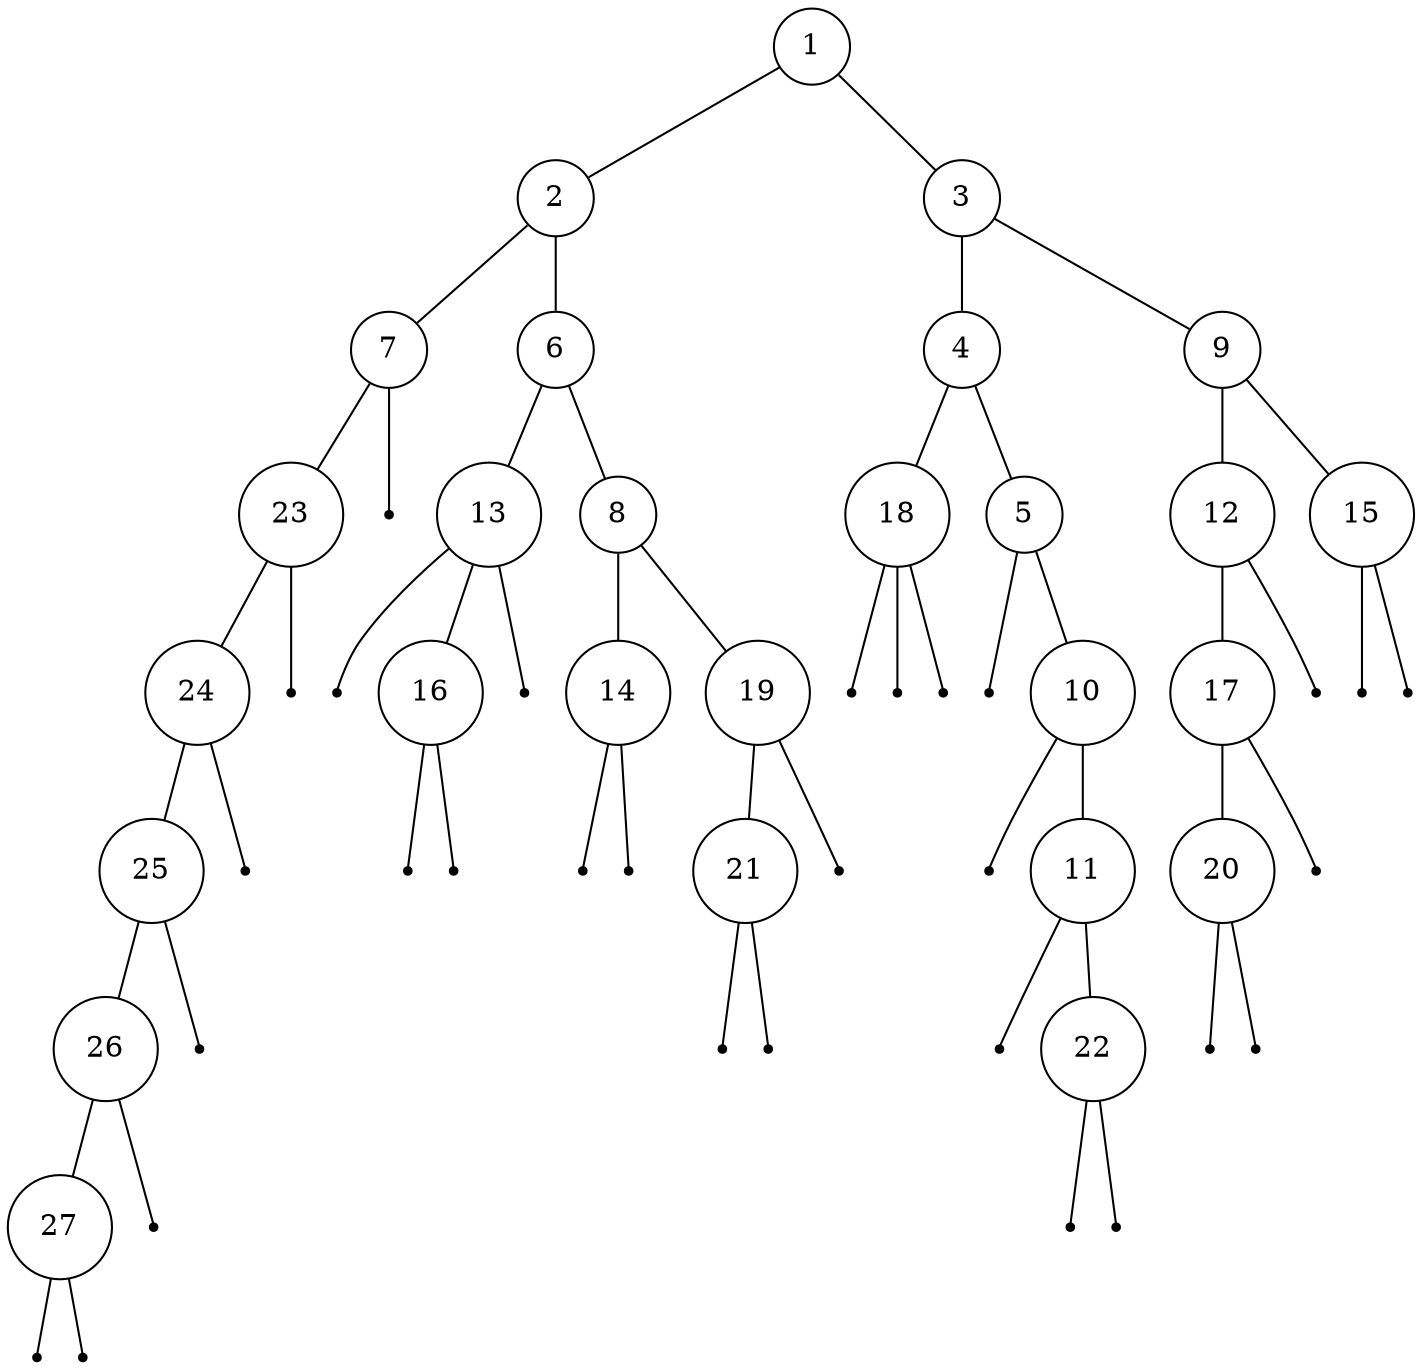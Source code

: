 digraph {
  edge [arrowhead = none, arrowtail=none];
treeimplementationSchroderTreeImpl24d46ca6 [label="1", shape=circle, width=0.1];
treeimplementationSchroderTreeImpl24d46ca6 -> treeimplementationSchroderTreeImpl4517d9a3;
treeimplementationSchroderTreeImpl24d46ca6 -> treeimplementationSchroderTreeImpl372f7a8d;
treeimplementationSchroderTreeImpl4517d9a3 [label="2", shape=circle, width=0.1];
treeimplementationSchroderTreeImpl4517d9a3 -> treeimplementationSchroderTreeImpl2f92e0f4;
treeimplementationSchroderTreeImpl4517d9a3 -> treeimplementationSchroderTreeImpl28a418fc;
treeimplementationSchroderTreeImpl2f92e0f4 [label="7", shape=circle, width=0.1];
treeimplementationSchroderTreeImpl2f92e0f4 -> treeimplementationSchroderTreeImpl5305068a;
treeimplementationSchroderTreeImpl2f92e0f4 -> treeimplementationSchroderTreeImpl1f32e575;
treeimplementationSchroderTreeImpl5305068a [label="23", shape=circle, width=0.1];
treeimplementationSchroderTreeImpl5305068a -> treeimplementationSchroderTreeImpl279f2327;
treeimplementationSchroderTreeImpl5305068a -> treeimplementationSchroderTreeImpl2ff4acd0;
treeimplementationSchroderTreeImpl279f2327 [label="24", shape=circle, width=0.1];
treeimplementationSchroderTreeImpl279f2327 -> treeimplementationSchroderTreeImpl54bedef2;
treeimplementationSchroderTreeImpl279f2327 -> treeimplementationSchroderTreeImpl5caf905d;
treeimplementationSchroderTreeImpl54bedef2 [label="25", shape=circle, width=0.1];
treeimplementationSchroderTreeImpl54bedef2 -> treeimplementationSchroderTreeImpl27716f4;
treeimplementationSchroderTreeImpl54bedef2 -> treeimplementationSchroderTreeImpl8efb846;
treeimplementationSchroderTreeImpl27716f4 [label="26", shape=circle, width=0.1];
treeimplementationSchroderTreeImpl27716f4 -> treeimplementationSchroderTreeImpl2a84aee7;
treeimplementationSchroderTreeImpl27716f4 -> treeimplementationSchroderTreeImpla09ee92;
treeimplementationSchroderTreeImpl2a84aee7 [label="27", shape=circle, width=0.1];
treeimplementationSchroderTreeImpl2a84aee7 -> treeimplementationSchroderTreeImpl30f39991;
treeimplementationSchroderTreeImpl2a84aee7 -> treeimplementationSchroderTreeImpl452b3a41;
treeimplementationSchroderTreeImpl30f39991 [label="", shape=point];
treeimplementationSchroderTreeImpl452b3a41 [label="", shape=point];
treeimplementationSchroderTreeImpla09ee92 [label="", shape=point];
treeimplementationSchroderTreeImpl8efb846 [label="", shape=point];
treeimplementationSchroderTreeImpl5caf905d [label="", shape=point];
treeimplementationSchroderTreeImpl2ff4acd0 [label="", shape=point];
treeimplementationSchroderTreeImpl1f32e575 [label="", shape=point];
treeimplementationSchroderTreeImpl28a418fc [label="6", shape=circle, width=0.1];
treeimplementationSchroderTreeImpl28a418fc -> treeimplementationSchroderTreeImpl4a574795;
treeimplementationSchroderTreeImpl28a418fc -> treeimplementationSchroderTreeImplf6f4d33;
treeimplementationSchroderTreeImpl4a574795 [label="13", shape=circle, width=0.1];
treeimplementationSchroderTreeImpl4a574795 -> treeimplementationSchroderTreeImpl23fc625e;
treeimplementationSchroderTreeImpl4a574795 -> treeimplementationSchroderTreeImpl3f99bd52;
treeimplementationSchroderTreeImpl4a574795 -> treeimplementationSchroderTreeImpl4f023edb;
treeimplementationSchroderTreeImpl23fc625e [label="", shape=point];
treeimplementationSchroderTreeImpl3f99bd52 [label="16", shape=circle, width=0.1];
treeimplementationSchroderTreeImpl3f99bd52 -> treeimplementationSchroderTreeImpl3a71f4dd;
treeimplementationSchroderTreeImpl3f99bd52 -> treeimplementationSchroderTreeImpl7adf9f5f;
treeimplementationSchroderTreeImpl3a71f4dd [label="", shape=point];
treeimplementationSchroderTreeImpl7adf9f5f [label="", shape=point];
treeimplementationSchroderTreeImpl4f023edb [label="", shape=point];
treeimplementationSchroderTreeImplf6f4d33 [label="8", shape=circle, width=0.1];
treeimplementationSchroderTreeImplf6f4d33 -> treeimplementationSchroderTreeImpl85ede7b;
treeimplementationSchroderTreeImplf6f4d33 -> treeimplementationSchroderTreeImpl5674cd4d;
treeimplementationSchroderTreeImpl85ede7b [label="14", shape=circle, width=0.1];
treeimplementationSchroderTreeImpl85ede7b -> treeimplementationSchroderTreeImpl63961c42;
treeimplementationSchroderTreeImpl85ede7b -> treeimplementationSchroderTreeImpl65b54208;
treeimplementationSchroderTreeImpl63961c42 [label="", shape=point];
treeimplementationSchroderTreeImpl65b54208 [label="", shape=point];
treeimplementationSchroderTreeImpl5674cd4d [label="19", shape=circle, width=0.1];
treeimplementationSchroderTreeImpl5674cd4d -> treeimplementationSchroderTreeImpl1be6f5c3;
treeimplementationSchroderTreeImpl5674cd4d -> treeimplementationSchroderTreeImpl6b884d57;
treeimplementationSchroderTreeImpl1be6f5c3 [label="21", shape=circle, width=0.1];
treeimplementationSchroderTreeImpl1be6f5c3 -> treeimplementationSchroderTreeImpl38af3868;
treeimplementationSchroderTreeImpl1be6f5c3 -> treeimplementationSchroderTreeImpl77459877;
treeimplementationSchroderTreeImpl38af3868 [label="", shape=point];
treeimplementationSchroderTreeImpl77459877 [label="", shape=point];
treeimplementationSchroderTreeImpl6b884d57 [label="", shape=point];
treeimplementationSchroderTreeImpl372f7a8d [label="3", shape=circle, width=0.1];
treeimplementationSchroderTreeImpl372f7a8d -> treeimplementationSchroderTreeImpl5b2133b1;
treeimplementationSchroderTreeImpl372f7a8d -> treeimplementationSchroderTreeImpl72ea2f77;
treeimplementationSchroderTreeImpl5b2133b1 [label="4", shape=circle, width=0.1];
treeimplementationSchroderTreeImpl5b2133b1 -> treeimplementationSchroderTreeImpl33c7353a;
treeimplementationSchroderTreeImpl5b2133b1 -> treeimplementationSchroderTreeImpl681a9515;
treeimplementationSchroderTreeImpl33c7353a [label="18", shape=circle, width=0.1];
treeimplementationSchroderTreeImpl33c7353a -> treeimplementationSchroderTreeImpl3af49f1c;
treeimplementationSchroderTreeImpl33c7353a -> treeimplementationSchroderTreeImpl19469ea2;
treeimplementationSchroderTreeImpl33c7353a -> treeimplementationSchroderTreeImpl13221655;
treeimplementationSchroderTreeImpl3af49f1c [label="", shape=point];
treeimplementationSchroderTreeImpl19469ea2 [label="", shape=point];
treeimplementationSchroderTreeImpl13221655 [label="", shape=point];
treeimplementationSchroderTreeImpl681a9515 [label="5", shape=circle, width=0.1];
treeimplementationSchroderTreeImpl681a9515 -> treeimplementationSchroderTreeImpl2f2c9b19;
treeimplementationSchroderTreeImpl681a9515 -> treeimplementationSchroderTreeImpl31befd9f;
treeimplementationSchroderTreeImpl2f2c9b19 [label="", shape=point];
treeimplementationSchroderTreeImpl31befd9f [label="10", shape=circle, width=0.1];
treeimplementationSchroderTreeImpl31befd9f -> treeimplementationSchroderTreeImpl1c20c684;
treeimplementationSchroderTreeImpl31befd9f -> treeimplementationSchroderTreeImpl1fb3ebeb;
treeimplementationSchroderTreeImpl1c20c684 [label="", shape=point];
treeimplementationSchroderTreeImpl1fb3ebeb [label="11", shape=circle, width=0.1];
treeimplementationSchroderTreeImpl1fb3ebeb -> treeimplementationSchroderTreeImpl548c4f57;
treeimplementationSchroderTreeImpl1fb3ebeb -> treeimplementationSchroderTreeImpl1218025c;
treeimplementationSchroderTreeImpl548c4f57 [label="", shape=point];
treeimplementationSchroderTreeImpl1218025c [label="22", shape=circle, width=0.1];
treeimplementationSchroderTreeImpl1218025c -> treeimplementationSchroderTreeImpl816f27d;
treeimplementationSchroderTreeImpl1218025c -> treeimplementationSchroderTreeImpl87aac27;
treeimplementationSchroderTreeImpl816f27d [label="", shape=point];
treeimplementationSchroderTreeImpl87aac27 [label="", shape=point];
treeimplementationSchroderTreeImpl72ea2f77 [label="9", shape=circle, width=0.1];
treeimplementationSchroderTreeImpl72ea2f77 -> treeimplementationSchroderTreeImpl3e3abc88;
treeimplementationSchroderTreeImpl72ea2f77 -> treeimplementationSchroderTreeImpl6ce253f1;
treeimplementationSchroderTreeImpl3e3abc88 [label="12", shape=circle, width=0.1];
treeimplementationSchroderTreeImpl3e3abc88 -> treeimplementationSchroderTreeImpl53d8d10a;
treeimplementationSchroderTreeImpl3e3abc88 -> treeimplementationSchroderTreeImple9e54c2;
treeimplementationSchroderTreeImpl53d8d10a [label="17", shape=circle, width=0.1];
treeimplementationSchroderTreeImpl53d8d10a -> treeimplementationSchroderTreeImpl65ab7765;
treeimplementationSchroderTreeImpl53d8d10a -> treeimplementationSchroderTreeImpl1b28cdfa;
treeimplementationSchroderTreeImpl65ab7765 [label="20", shape=circle, width=0.1];
treeimplementationSchroderTreeImpl65ab7765 -> treeimplementationSchroderTreeImpleed1f14;
treeimplementationSchroderTreeImpl65ab7765 -> treeimplementationSchroderTreeImpl7229724f;
treeimplementationSchroderTreeImpleed1f14 [label="", shape=point];
treeimplementationSchroderTreeImpl7229724f [label="", shape=point];
treeimplementationSchroderTreeImpl1b28cdfa [label="", shape=point];
treeimplementationSchroderTreeImple9e54c2 [label="", shape=point];
treeimplementationSchroderTreeImpl6ce253f1 [label="15", shape=circle, width=0.1];
treeimplementationSchroderTreeImpl6ce253f1 -> treeimplementationSchroderTreeImpl4c873330;
treeimplementationSchroderTreeImpl6ce253f1 -> treeimplementationSchroderTreeImpl119d7047;
treeimplementationSchroderTreeImpl4c873330 [label="", shape=point];
treeimplementationSchroderTreeImpl119d7047 [label="", shape=point];
}